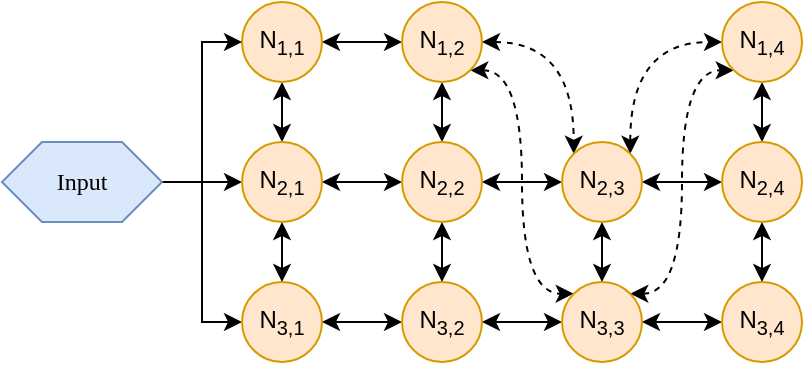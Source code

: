 <mxfile version="20.3.0" type="github"><diagram id="LIAqZ3LCY-5Mfy799_NC" name="第 1 页"><mxGraphModel dx="1038" dy="538" grid="1" gridSize="10" guides="1" tooltips="1" connect="1" arrows="1" fold="1" page="1" pageScale="1" pageWidth="2000" pageHeight="1169" math="0" shadow="0"><root><mxCell id="0"/><mxCell id="1" parent="0"/><mxCell id="q7om2z9boEjCXW9mnD-f-22" style="edgeStyle=orthogonalEdgeStyle;rounded=0;orthogonalLoop=1;jettySize=auto;html=1;exitX=1;exitY=0.5;exitDx=0;exitDy=0;entryX=0;entryY=0.5;entryDx=0;entryDy=0;startArrow=classic;startFill=1;" parent="1" source="q7om2z9boEjCXW9mnD-f-1" target="q7om2z9boEjCXW9mnD-f-7" edge="1"><mxGeometry relative="1" as="geometry"/></mxCell><mxCell id="q7om2z9boEjCXW9mnD-f-31" style="edgeStyle=orthogonalEdgeStyle;rounded=0;orthogonalLoop=1;jettySize=auto;html=1;exitX=0.5;exitY=1;exitDx=0;exitDy=0;startArrow=classic;startFill=1;" parent="1" source="q7om2z9boEjCXW9mnD-f-1" target="q7om2z9boEjCXW9mnD-f-4" edge="1"><mxGeometry relative="1" as="geometry"/></mxCell><mxCell id="q7om2z9boEjCXW9mnD-f-1" value="N&lt;sub&gt;1,1&lt;/sub&gt;" style="ellipse;whiteSpace=wrap;html=1;aspect=fixed;fillColor=#ffe6cc;strokeColor=#d79b00;" parent="1" vertex="1"><mxGeometry x="360" y="130" width="40" height="40" as="geometry"/></mxCell><mxCell id="q7om2z9boEjCXW9mnD-f-19" style="edgeStyle=orthogonalEdgeStyle;rounded=0;orthogonalLoop=1;jettySize=auto;html=1;exitX=1;exitY=0.5;exitDx=0;exitDy=0;entryX=0;entryY=0.5;entryDx=0;entryDy=0;" parent="1" source="q7om2z9boEjCXW9mnD-f-3" target="q7om2z9boEjCXW9mnD-f-1" edge="1"><mxGeometry relative="1" as="geometry"/></mxCell><mxCell id="q7om2z9boEjCXW9mnD-f-20" style="edgeStyle=orthogonalEdgeStyle;rounded=0;orthogonalLoop=1;jettySize=auto;html=1;exitX=1;exitY=0.5;exitDx=0;exitDy=0;entryX=0;entryY=0.5;entryDx=0;entryDy=0;" parent="1" source="q7om2z9boEjCXW9mnD-f-3" target="q7om2z9boEjCXW9mnD-f-4" edge="1"><mxGeometry relative="1" as="geometry"/></mxCell><mxCell id="q7om2z9boEjCXW9mnD-f-21" style="edgeStyle=orthogonalEdgeStyle;rounded=0;orthogonalLoop=1;jettySize=auto;html=1;exitX=1;exitY=0.5;exitDx=0;exitDy=0;entryX=0;entryY=0.5;entryDx=0;entryDy=0;" parent="1" source="q7om2z9boEjCXW9mnD-f-3" target="q7om2z9boEjCXW9mnD-f-5" edge="1"><mxGeometry relative="1" as="geometry"/></mxCell><mxCell id="q7om2z9boEjCXW9mnD-f-3" value="Input" style="shape=hexagon;perimeter=hexagonPerimeter2;whiteSpace=wrap;html=1;fixedSize=1;fillColor=#dae8fc;strokeColor=#6c8ebf;fontFamily=Verdana;" parent="1" vertex="1"><mxGeometry x="240" y="200" width="80" height="40" as="geometry"/></mxCell><mxCell id="q7om2z9boEjCXW9mnD-f-23" style="edgeStyle=orthogonalEdgeStyle;rounded=0;orthogonalLoop=1;jettySize=auto;html=1;exitX=1;exitY=0.5;exitDx=0;exitDy=0;entryX=0;entryY=0.5;entryDx=0;entryDy=0;startArrow=classic;startFill=1;" parent="1" source="q7om2z9boEjCXW9mnD-f-4" target="q7om2z9boEjCXW9mnD-f-8" edge="1"><mxGeometry relative="1" as="geometry"/></mxCell><mxCell id="q7om2z9boEjCXW9mnD-f-32" style="edgeStyle=orthogonalEdgeStyle;rounded=0;orthogonalLoop=1;jettySize=auto;html=1;exitX=0.5;exitY=1;exitDx=0;exitDy=0;entryX=0.5;entryY=0;entryDx=0;entryDy=0;startArrow=classic;startFill=1;" parent="1" source="q7om2z9boEjCXW9mnD-f-4" target="q7om2z9boEjCXW9mnD-f-5" edge="1"><mxGeometry relative="1" as="geometry"/></mxCell><mxCell id="q7om2z9boEjCXW9mnD-f-4" value="N&lt;sub&gt;2,1&lt;/sub&gt;" style="ellipse;whiteSpace=wrap;html=1;aspect=fixed;fillColor=#ffe6cc;strokeColor=#d79b00;" parent="1" vertex="1"><mxGeometry x="360" y="200" width="40" height="40" as="geometry"/></mxCell><mxCell id="q7om2z9boEjCXW9mnD-f-24" style="edgeStyle=orthogonalEdgeStyle;rounded=0;orthogonalLoop=1;jettySize=auto;html=1;exitX=1;exitY=0.5;exitDx=0;exitDy=0;entryX=0;entryY=0.5;entryDx=0;entryDy=0;startArrow=classic;startFill=1;" parent="1" source="q7om2z9boEjCXW9mnD-f-5" target="q7om2z9boEjCXW9mnD-f-9" edge="1"><mxGeometry relative="1" as="geometry"/></mxCell><mxCell id="q7om2z9boEjCXW9mnD-f-5" value="N&lt;sub&gt;3,1&lt;/sub&gt;" style="ellipse;whiteSpace=wrap;html=1;aspect=fixed;fillColor=#ffe6cc;strokeColor=#d79b00;" parent="1" vertex="1"><mxGeometry x="360" y="270" width="40" height="40" as="geometry"/></mxCell><mxCell id="q7om2z9boEjCXW9mnD-f-34" style="edgeStyle=orthogonalEdgeStyle;rounded=0;orthogonalLoop=1;jettySize=auto;html=1;exitX=0.5;exitY=1;exitDx=0;exitDy=0;entryX=0.5;entryY=0;entryDx=0;entryDy=0;startArrow=classic;startFill=1;" parent="1" source="q7om2z9boEjCXW9mnD-f-7" target="q7om2z9boEjCXW9mnD-f-8" edge="1"><mxGeometry relative="1" as="geometry"/></mxCell><mxCell id="my2J3RFFs-DK0cHaMn_m-6" style="edgeStyle=orthogonalEdgeStyle;curved=1;rounded=0;orthogonalLoop=1;jettySize=auto;html=1;exitX=1;exitY=0.5;exitDx=0;exitDy=0;entryX=0;entryY=0;entryDx=0;entryDy=0;dashed=1;startArrow=classic;startFill=1;" edge="1" parent="1" source="q7om2z9boEjCXW9mnD-f-7" target="q7om2z9boEjCXW9mnD-f-12"><mxGeometry relative="1" as="geometry"/></mxCell><mxCell id="my2J3RFFs-DK0cHaMn_m-10" style="edgeStyle=orthogonalEdgeStyle;curved=1;rounded=0;orthogonalLoop=1;jettySize=auto;html=1;exitX=1;exitY=1;exitDx=0;exitDy=0;entryX=0;entryY=0;entryDx=0;entryDy=0;dashed=1;startArrow=classic;startFill=1;" edge="1" parent="1" source="q7om2z9boEjCXW9mnD-f-7" target="q7om2z9boEjCXW9mnD-f-13"><mxGeometry relative="1" as="geometry"><Array as="points"><mxPoint x="500" y="164"/><mxPoint x="500" y="276"/></Array></mxGeometry></mxCell><mxCell id="q7om2z9boEjCXW9mnD-f-7" value="N&lt;sub&gt;1,2&lt;/sub&gt;" style="ellipse;whiteSpace=wrap;html=1;aspect=fixed;fillColor=#ffe6cc;strokeColor=#d79b00;" parent="1" vertex="1"><mxGeometry x="440" y="130" width="40" height="40" as="geometry"/></mxCell><mxCell id="q7om2z9boEjCXW9mnD-f-26" style="edgeStyle=orthogonalEdgeStyle;rounded=0;orthogonalLoop=1;jettySize=auto;html=1;exitX=1;exitY=0.5;exitDx=0;exitDy=0;entryX=0;entryY=0.5;entryDx=0;entryDy=0;startArrow=classic;startFill=1;" parent="1" source="q7om2z9boEjCXW9mnD-f-8" target="q7om2z9boEjCXW9mnD-f-12" edge="1"><mxGeometry relative="1" as="geometry"/></mxCell><mxCell id="q7om2z9boEjCXW9mnD-f-33" style="edgeStyle=orthogonalEdgeStyle;rounded=0;orthogonalLoop=1;jettySize=auto;html=1;exitX=0.5;exitY=1;exitDx=0;exitDy=0;entryX=0.5;entryY=0;entryDx=0;entryDy=0;startArrow=classic;startFill=1;" parent="1" source="q7om2z9boEjCXW9mnD-f-8" target="q7om2z9boEjCXW9mnD-f-9" edge="1"><mxGeometry relative="1" as="geometry"/></mxCell><mxCell id="q7om2z9boEjCXW9mnD-f-8" value="N&lt;sub&gt;2,2&lt;/sub&gt;" style="ellipse;whiteSpace=wrap;html=1;aspect=fixed;fillColor=#ffe6cc;strokeColor=#d79b00;" parent="1" vertex="1"><mxGeometry x="440" y="200" width="40" height="40" as="geometry"/></mxCell><mxCell id="q7om2z9boEjCXW9mnD-f-25" style="edgeStyle=orthogonalEdgeStyle;rounded=0;orthogonalLoop=1;jettySize=auto;html=1;exitX=1;exitY=0.5;exitDx=0;exitDy=0;entryX=0;entryY=0.5;entryDx=0;entryDy=0;startArrow=classic;startFill=1;" parent="1" source="q7om2z9boEjCXW9mnD-f-9" target="q7om2z9boEjCXW9mnD-f-13" edge="1"><mxGeometry relative="1" as="geometry"/></mxCell><mxCell id="q7om2z9boEjCXW9mnD-f-9" value="N&lt;sub&gt;3,2&lt;/sub&gt;" style="ellipse;whiteSpace=wrap;html=1;aspect=fixed;fillColor=#ffe6cc;strokeColor=#d79b00;" parent="1" vertex="1"><mxGeometry x="440" y="270" width="40" height="40" as="geometry"/></mxCell><mxCell id="q7om2z9boEjCXW9mnD-f-29" style="edgeStyle=orthogonalEdgeStyle;rounded=0;orthogonalLoop=1;jettySize=auto;html=1;exitX=1;exitY=0.5;exitDx=0;exitDy=0;entryX=0;entryY=0.5;entryDx=0;entryDy=0;startArrow=classic;startFill=1;" parent="1" source="q7om2z9boEjCXW9mnD-f-12" target="q7om2z9boEjCXW9mnD-f-16" edge="1"><mxGeometry relative="1" as="geometry"/></mxCell><mxCell id="q7om2z9boEjCXW9mnD-f-38" style="edgeStyle=orthogonalEdgeStyle;rounded=0;orthogonalLoop=1;jettySize=auto;html=1;exitX=0.5;exitY=1;exitDx=0;exitDy=0;entryX=0.5;entryY=0;entryDx=0;entryDy=0;startArrow=classic;startFill=1;" parent="1" source="q7om2z9boEjCXW9mnD-f-12" target="q7om2z9boEjCXW9mnD-f-13" edge="1"><mxGeometry relative="1" as="geometry"/></mxCell><mxCell id="my2J3RFFs-DK0cHaMn_m-7" style="edgeStyle=orthogonalEdgeStyle;curved=1;rounded=0;orthogonalLoop=1;jettySize=auto;html=1;exitX=1;exitY=0;exitDx=0;exitDy=0;entryX=0;entryY=0.5;entryDx=0;entryDy=0;dashed=1;startArrow=classic;startFill=1;" edge="1" parent="1" source="q7om2z9boEjCXW9mnD-f-12" target="q7om2z9boEjCXW9mnD-f-15"><mxGeometry relative="1" as="geometry"><Array as="points"><mxPoint x="554" y="150"/></Array></mxGeometry></mxCell><mxCell id="q7om2z9boEjCXW9mnD-f-12" value="N&lt;sub&gt;2,3&lt;/sub&gt;" style="ellipse;whiteSpace=wrap;html=1;aspect=fixed;fillColor=#ffe6cc;strokeColor=#d79b00;" parent="1" vertex="1"><mxGeometry x="520" y="200" width="40" height="40" as="geometry"/></mxCell><mxCell id="q7om2z9boEjCXW9mnD-f-30" style="edgeStyle=orthogonalEdgeStyle;rounded=0;orthogonalLoop=1;jettySize=auto;html=1;exitX=1;exitY=0.5;exitDx=0;exitDy=0;startArrow=classic;startFill=1;" parent="1" source="q7om2z9boEjCXW9mnD-f-13" target="q7om2z9boEjCXW9mnD-f-17" edge="1"><mxGeometry relative="1" as="geometry"/></mxCell><mxCell id="my2J3RFFs-DK0cHaMn_m-11" style="edgeStyle=orthogonalEdgeStyle;curved=1;rounded=0;orthogonalLoop=1;jettySize=auto;html=1;exitX=1;exitY=0;exitDx=0;exitDy=0;entryX=0;entryY=1;entryDx=0;entryDy=0;dashed=1;startArrow=classic;startFill=1;" edge="1" parent="1" source="q7om2z9boEjCXW9mnD-f-13" target="q7om2z9boEjCXW9mnD-f-15"><mxGeometry relative="1" as="geometry"><Array as="points"><mxPoint x="580" y="276"/><mxPoint x="580" y="164"/></Array></mxGeometry></mxCell><mxCell id="q7om2z9boEjCXW9mnD-f-13" value="N&lt;sub&gt;3,3&lt;/sub&gt;" style="ellipse;whiteSpace=wrap;html=1;aspect=fixed;fillColor=#ffe6cc;strokeColor=#d79b00;" parent="1" vertex="1"><mxGeometry x="520" y="270" width="40" height="40" as="geometry"/></mxCell><mxCell id="q7om2z9boEjCXW9mnD-f-36" style="edgeStyle=orthogonalEdgeStyle;rounded=0;orthogonalLoop=1;jettySize=auto;html=1;exitX=0.5;exitY=1;exitDx=0;exitDy=0;entryX=0.5;entryY=0;entryDx=0;entryDy=0;startArrow=classic;startFill=1;" parent="1" source="q7om2z9boEjCXW9mnD-f-15" target="q7om2z9boEjCXW9mnD-f-16" edge="1"><mxGeometry relative="1" as="geometry"/></mxCell><mxCell id="q7om2z9boEjCXW9mnD-f-15" value="N&lt;sub&gt;1,4&lt;/sub&gt;" style="ellipse;whiteSpace=wrap;html=1;aspect=fixed;fillColor=#ffe6cc;strokeColor=#d79b00;" parent="1" vertex="1"><mxGeometry x="600" y="130" width="40" height="40" as="geometry"/></mxCell><mxCell id="q7om2z9boEjCXW9mnD-f-37" style="edgeStyle=orthogonalEdgeStyle;rounded=0;orthogonalLoop=1;jettySize=auto;html=1;exitX=0.5;exitY=1;exitDx=0;exitDy=0;entryX=0.5;entryY=0;entryDx=0;entryDy=0;startArrow=classic;startFill=1;" parent="1" source="q7om2z9boEjCXW9mnD-f-16" target="q7om2z9boEjCXW9mnD-f-17" edge="1"><mxGeometry relative="1" as="geometry"/></mxCell><mxCell id="q7om2z9boEjCXW9mnD-f-16" value="N&lt;sub&gt;2,4&lt;/sub&gt;" style="ellipse;whiteSpace=wrap;html=1;aspect=fixed;fillColor=#ffe6cc;strokeColor=#d79b00;" parent="1" vertex="1"><mxGeometry x="600" y="200" width="40" height="40" as="geometry"/></mxCell><mxCell id="q7om2z9boEjCXW9mnD-f-17" value="N&lt;sub&gt;3,4&lt;/sub&gt;" style="ellipse;whiteSpace=wrap;html=1;aspect=fixed;fillColor=#ffe6cc;strokeColor=#d79b00;" parent="1" vertex="1"><mxGeometry x="600" y="270" width="40" height="40" as="geometry"/></mxCell></root></mxGraphModel></diagram></mxfile>